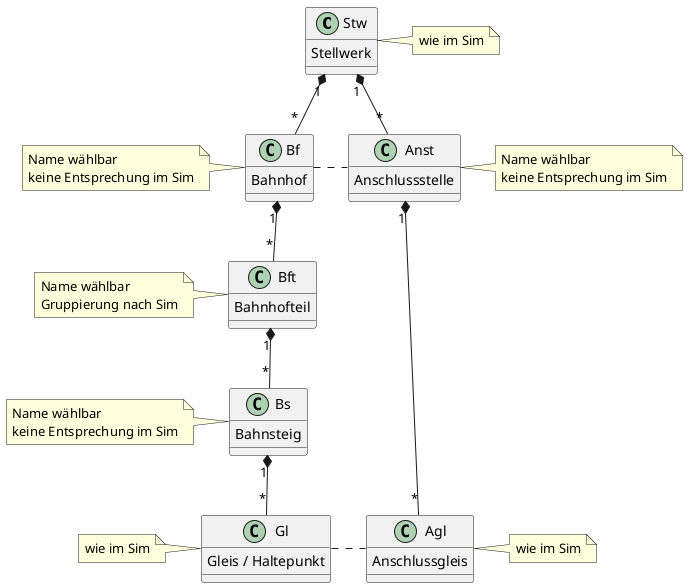 @startuml
'https://plantuml.com/object-diagram

class Stw {
    Stellwerk
}

class Bf {
    Bahnhof
}

class Bft {
    Bahnhofteil
}

class Bs {
    Bahnsteig
}

class Gl {
    {field} Gleis / Haltepunkt
}

class Agl {
    Anschlussgleis
}

class Anst {
    Anschlussstelle
}

note right of Stw : wie im Sim
note left of Bf : Name wählbar\nkeine Entsprechung im Sim
note left of Bft : Name wählbar\nGruppierung nach Sim
note left of Bs : Name wählbar\nkeine Entsprechung im Sim
note left of Gl : wie im Sim

note right of Anst : Name wählbar\nkeine Entsprechung im Sim
note right of Agl : wie im Sim

Stw "1" *-- "*" Bf
Bf "1" *-- "*" Bft
Bft "1" *-- "*" Bs
Bs "1" *-- "*" Gl

Stw "1" *-- "*" Anst
Anst "1" *-- "*" Agl

Bf . Anst
Gl . Agl

@enduml
